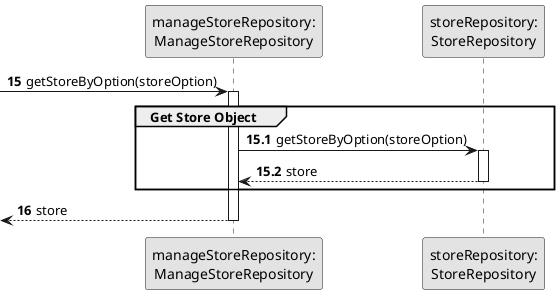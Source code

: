 @startuml
skinparam monochrome true
skinparam packageStyle rectangle
skinparam shadowing false

autonumber


participant "manageStoreRepository:\nManageStoreRepository" as MaStore
participant "storeRepository:\nStoreRepository" as StoreRep

autonumber 15


        -> MaStore : getStoreByOption(storeOption)

        autonumber 15.1
       activate MaStore
       group Get Store Object


       MaStore -> StoreRep : getStoreByOption(storeOption)
       activate StoreRep

       StoreRep --> MaStore : store
       deactivate StoreRep

       end
       autonumber 16

       <-- MaStore : store
       deactivate MaStore


@enduml